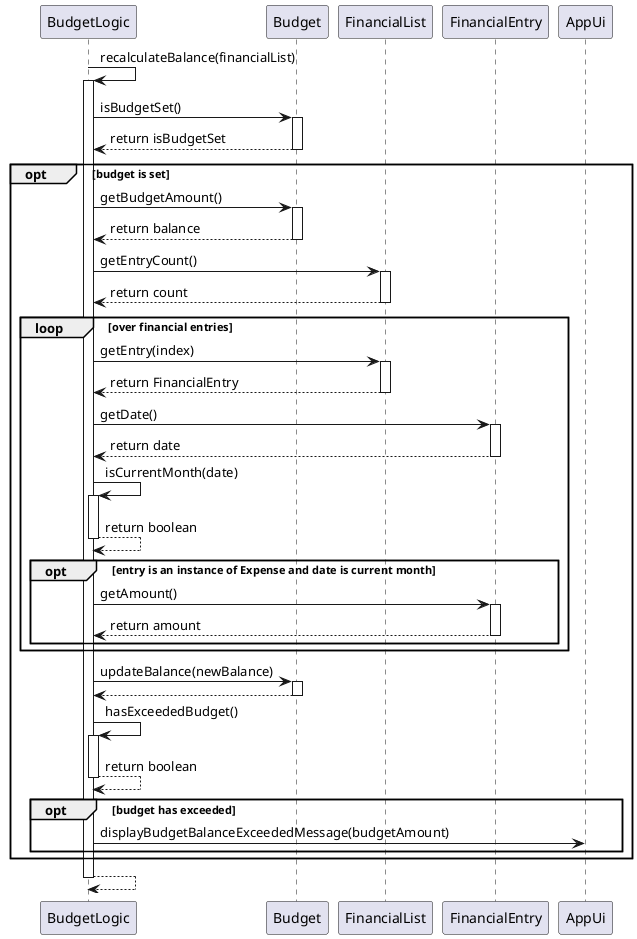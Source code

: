 @startuml

participant BudgetLogic
participant Budget
participant FinancialList
participant FinancialEntry
participant AppUi

BudgetLogic -> BudgetLogic: recalculateBalance(financialList)
activate BudgetLogic
BudgetLogic -> Budget: isBudgetSet()
activate Budget
Budget --> BudgetLogic: return isBudgetSet
deactivate Budget

opt budget is set
    BudgetLogic -> Budget: getBudgetAmount()
    activate Budget
    Budget --> BudgetLogic: return balance
    deactivate Budget

    BudgetLogic -> FinancialList: getEntryCount()
    activate FinancialList
    FinancialList --> BudgetLogic: return count
    deactivate FinancialList

    loop over financial entries
        BudgetLogic -> FinancialList: getEntry(index)
        activate FinancialList
        FinancialList --> BudgetLogic: return FinancialEntry
        deactivate FinancialList

        BudgetLogic -> FinancialEntry: getDate()
        activate FinancialEntry
        FinancialEntry --> BudgetLogic: return date
        deactivate FinancialEntry

        BudgetLogic -> BudgetLogic: isCurrentMonth(date)
        activate BudgetLogic
        BudgetLogic --> BudgetLogic: return boolean
        deactivate BudgetLogic

        opt entry is an instance of Expense and date is current month
            BudgetLogic -> FinancialEntry: getAmount()
            activate FinancialEntry
            FinancialEntry --> BudgetLogic: return amount
            deactivate FinancialEntry
        end
    end

    BudgetLogic -> Budget: updateBalance(newBalance)
    activate Budget
    Budget --> BudgetLogic
    deactivate Budget

    BudgetLogic -> BudgetLogic: hasExceededBudget()
    activate BudgetLogic
    BudgetLogic --> BudgetLogic: return boolean
    deactivate BudgetLogic

    opt budget has exceeded
        BudgetLogic -> AppUi: displayBudgetBalanceExceededMessage(budgetAmount)
    end
end
BudgetLogic --> BudgetLogic
deactivate BudgetLogic
@enduml